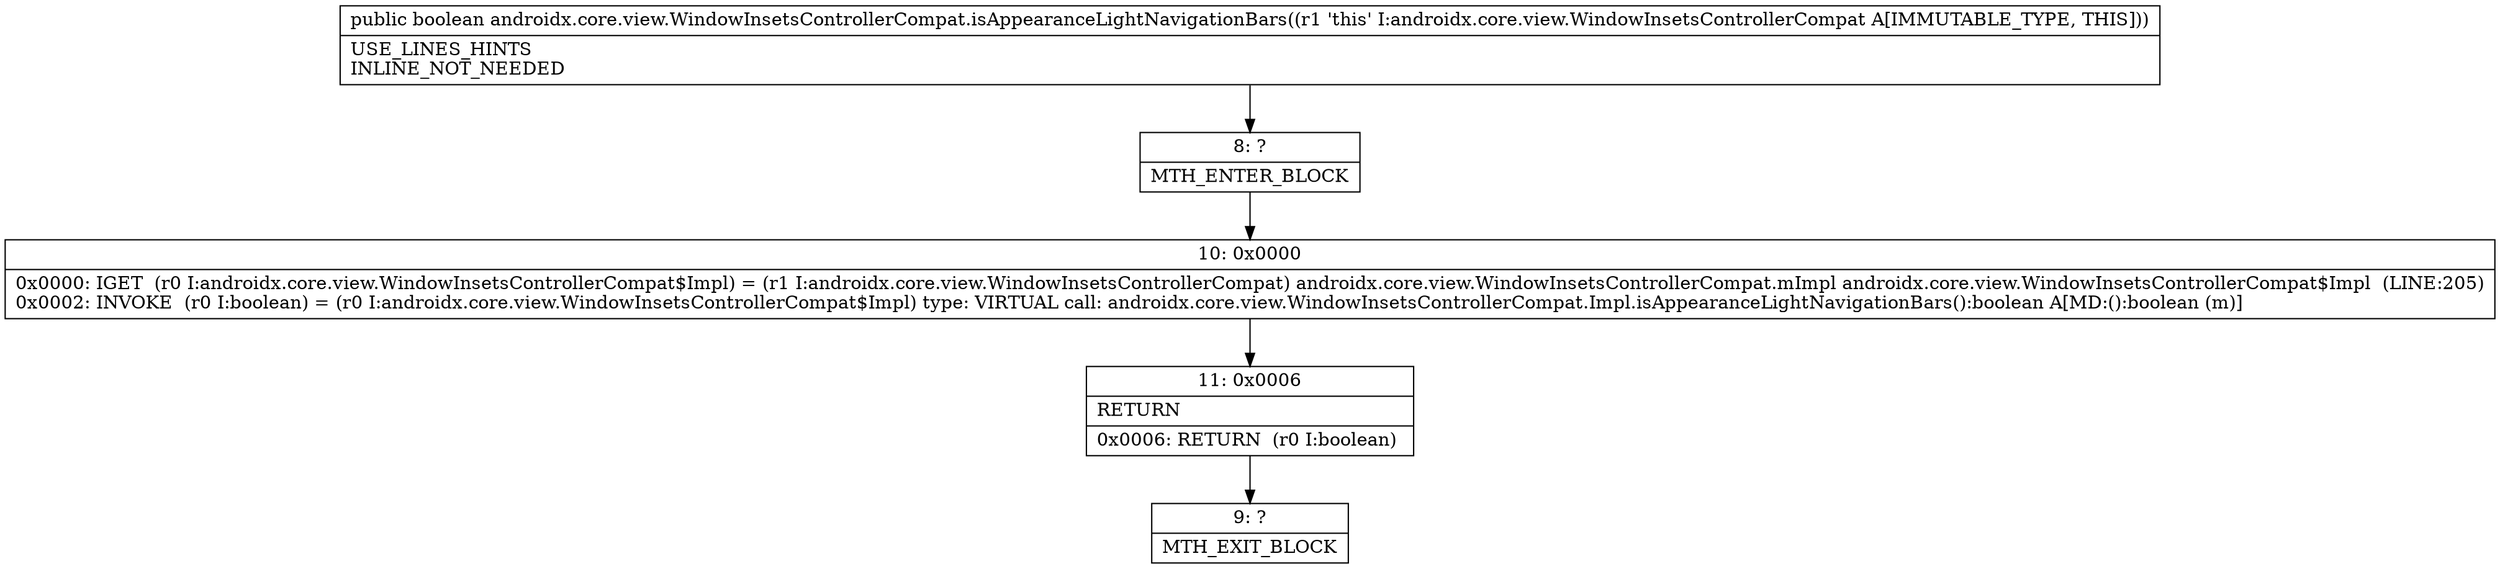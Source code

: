 digraph "CFG forandroidx.core.view.WindowInsetsControllerCompat.isAppearanceLightNavigationBars()Z" {
Node_8 [shape=record,label="{8\:\ ?|MTH_ENTER_BLOCK\l}"];
Node_10 [shape=record,label="{10\:\ 0x0000|0x0000: IGET  (r0 I:androidx.core.view.WindowInsetsControllerCompat$Impl) = (r1 I:androidx.core.view.WindowInsetsControllerCompat) androidx.core.view.WindowInsetsControllerCompat.mImpl androidx.core.view.WindowInsetsControllerCompat$Impl  (LINE:205)\l0x0002: INVOKE  (r0 I:boolean) = (r0 I:androidx.core.view.WindowInsetsControllerCompat$Impl) type: VIRTUAL call: androidx.core.view.WindowInsetsControllerCompat.Impl.isAppearanceLightNavigationBars():boolean A[MD:():boolean (m)]\l}"];
Node_11 [shape=record,label="{11\:\ 0x0006|RETURN\l|0x0006: RETURN  (r0 I:boolean) \l}"];
Node_9 [shape=record,label="{9\:\ ?|MTH_EXIT_BLOCK\l}"];
MethodNode[shape=record,label="{public boolean androidx.core.view.WindowInsetsControllerCompat.isAppearanceLightNavigationBars((r1 'this' I:androidx.core.view.WindowInsetsControllerCompat A[IMMUTABLE_TYPE, THIS]))  | USE_LINES_HINTS\lINLINE_NOT_NEEDED\l}"];
MethodNode -> Node_8;Node_8 -> Node_10;
Node_10 -> Node_11;
Node_11 -> Node_9;
}

